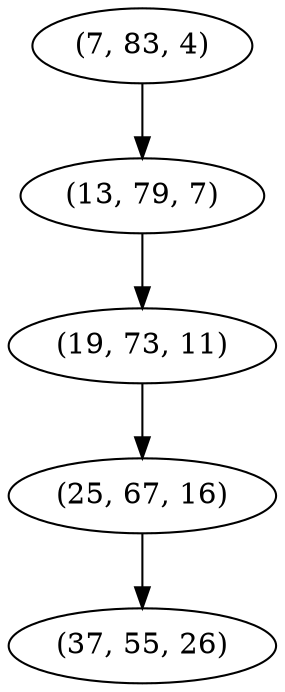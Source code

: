 digraph tree {
    "(7, 83, 4)";
    "(13, 79, 7)";
    "(19, 73, 11)";
    "(25, 67, 16)";
    "(37, 55, 26)";
    "(7, 83, 4)" -> "(13, 79, 7)";
    "(13, 79, 7)" -> "(19, 73, 11)";
    "(19, 73, 11)" -> "(25, 67, 16)";
    "(25, 67, 16)" -> "(37, 55, 26)";
}
